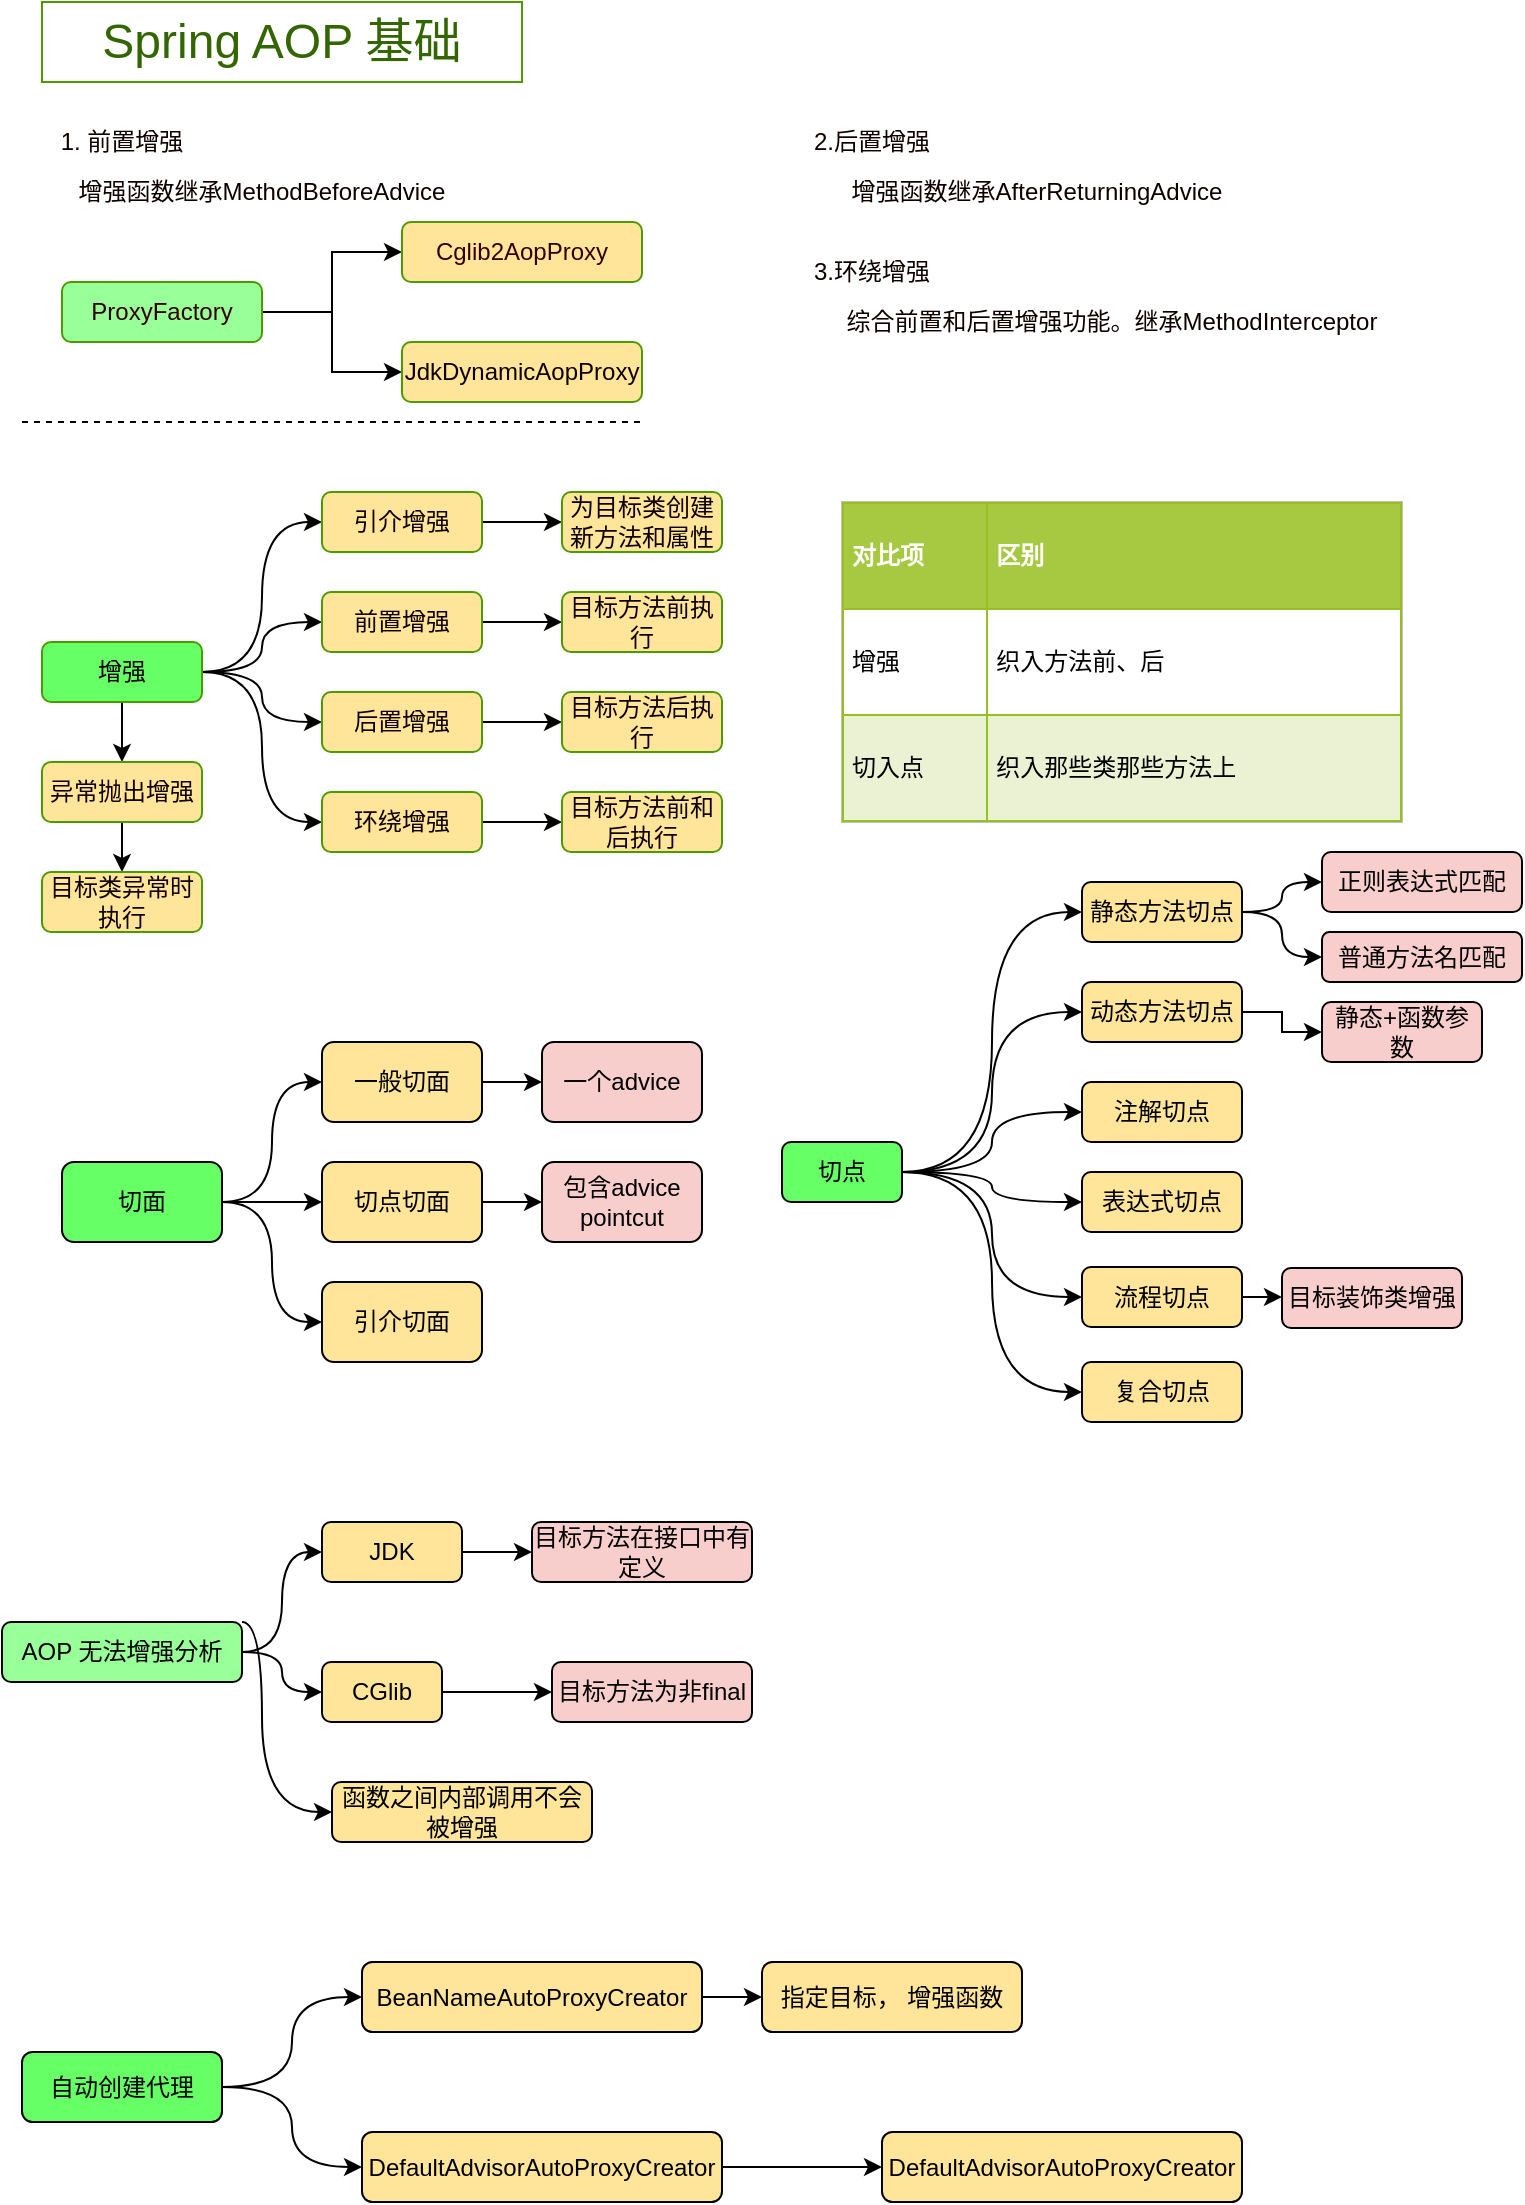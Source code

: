 <mxfile version="10.6.0" type="github"><diagram id="D3VJbLMwbs9eAdyJ0jNh" name="Ã§Â¬Â¬ 1 Ã©Â¡Âµ"><mxGraphModel dx="906" dy="471" grid="1" gridSize="10" guides="1" tooltips="1" connect="1" arrows="1" fold="1" page="1" pageScale="1" pageWidth="827" pageHeight="1169" math="0" shadow="0"><root><mxCell id="0"/><mxCell id="1" parent="0"/><mxCell id="JU6JndYQcf1iLGpyS8iY-1" value="&lt;font style=&quot;font-size: 24px&quot;&gt;Spring AOP 基础&lt;/font&gt;" style="text;html=1;strokeColor=#4D9900;fillColor=none;align=center;verticalAlign=middle;whiteSpace=wrap;rounded=0;fontColor=#336600;" parent="1" vertex="1"><mxGeometry x="30" y="10" width="240" height="40" as="geometry"/></mxCell><mxCell id="JU6JndYQcf1iLGpyS8iY-4" value="" style="edgeStyle=orthogonalEdgeStyle;rounded=0;orthogonalLoop=1;jettySize=auto;html=1;fontColor=#336600;entryX=0;entryY=0.5;entryDx=0;entryDy=0;" parent="1" source="JU6JndYQcf1iLGpyS8iY-2" target="JU6JndYQcf1iLGpyS8iY-3" edge="1"><mxGeometry relative="1" as="geometry"/></mxCell><mxCell id="JU6JndYQcf1iLGpyS8iY-6" value="" style="edgeStyle=orthogonalEdgeStyle;rounded=0;orthogonalLoop=1;jettySize=auto;html=1;fontColor=#336600;" parent="1" source="JU6JndYQcf1iLGpyS8iY-2" target="JU6JndYQcf1iLGpyS8iY-5" edge="1"><mxGeometry relative="1" as="geometry"/></mxCell><mxCell id="JU6JndYQcf1iLGpyS8iY-2" value="ProxyFactory" style="rounded=1;whiteSpace=wrap;html=1;strokeColor=#4D9900;fontColor=#330000;fillColor=#99FF99;" parent="1" vertex="1"><mxGeometry x="40" y="150" width="100" height="30" as="geometry"/></mxCell><mxCell id="JU6JndYQcf1iLGpyS8iY-5" value="JdkDynamicAopProxy" style="rounded=1;whiteSpace=wrap;html=1;strokeColor=#4D9900;fontColor=#0F0000;fillColor=#FFE599;" parent="1" vertex="1"><mxGeometry x="210" y="180" width="120" height="30" as="geometry"/></mxCell><mxCell id="JU6JndYQcf1iLGpyS8iY-3" value="Cglib2AopProxy" style="rounded=1;whiteSpace=wrap;html=1;strokeColor=#4D9900;fontColor=#330000;fillColor=#FFE599;" parent="1" vertex="1"><mxGeometry x="210" y="120" width="120" height="30" as="geometry"/></mxCell><mxCell id="JU6JndYQcf1iLGpyS8iY-7" value="1. 前置增强" style="text;html=1;strokeColor=none;fillColor=none;align=center;verticalAlign=middle;whiteSpace=wrap;rounded=0;fontColor=#0F0000;" parent="1" vertex="1"><mxGeometry x="30" y="70" width="80" height="20" as="geometry"/></mxCell><mxCell id="JU6JndYQcf1iLGpyS8iY-10" value="增强函数继承MethodBeforeAdvice" style="text;html=1;strokeColor=none;fillColor=none;align=center;verticalAlign=middle;whiteSpace=wrap;rounded=0;fontColor=#0F0000;" parent="1" vertex="1"><mxGeometry x="40" y="95" width="200" height="20" as="geometry"/></mxCell><mxCell id="JU6JndYQcf1iLGpyS8iY-11" value="2.后置增强" style="text;html=1;strokeColor=none;fillColor=none;align=center;verticalAlign=middle;whiteSpace=wrap;rounded=0;fontColor=#0F0000;" parent="1" vertex="1"><mxGeometry x="410" y="70" width="70" height="20" as="geometry"/></mxCell><mxCell id="JU6JndYQcf1iLGpyS8iY-12" value="增强函数继承AfterReturningAdvice" style="text;html=1;strokeColor=none;fillColor=none;align=center;verticalAlign=middle;whiteSpace=wrap;rounded=0;fontColor=#0F0000;" parent="1" vertex="1"><mxGeometry x="425" y="95" width="205" height="20" as="geometry"/></mxCell><mxCell id="JU6JndYQcf1iLGpyS8iY-13" value="3.环绕增强" style="text;html=1;strokeColor=none;fillColor=none;align=center;verticalAlign=middle;whiteSpace=wrap;rounded=0;fontColor=#0F0000;" parent="1" vertex="1"><mxGeometry x="410" y="135" width="70" height="20" as="geometry"/></mxCell><mxCell id="JU6JndYQcf1iLGpyS8iY-14" value="综合前置和后置增强功能。继承MethodInterceptor" style="text;html=1;strokeColor=none;fillColor=none;align=center;verticalAlign=middle;whiteSpace=wrap;rounded=0;fontColor=#0F0000;" parent="1" vertex="1"><mxGeometry x="430" y="160" width="270" height="20" as="geometry"/></mxCell><mxCell id="JU6JndYQcf1iLGpyS8iY-18" value="" style="edgeStyle=orthogonalEdgeStyle;rounded=0;orthogonalLoop=1;jettySize=auto;html=1;fontColor=#0F0000;entryX=0;entryY=0.5;entryDx=0;entryDy=0;curved=1;" parent="1" source="JU6JndYQcf1iLGpyS8iY-16" target="JU6JndYQcf1iLGpyS8iY-17" edge="1"><mxGeometry relative="1" as="geometry"/></mxCell><mxCell id="JU6JndYQcf1iLGpyS8iY-20" value="" style="edgeStyle=orthogonalEdgeStyle;rounded=0;orthogonalLoop=1;jettySize=auto;html=1;fontColor=#0F0000;curved=1;" parent="1" source="JU6JndYQcf1iLGpyS8iY-16" target="JU6JndYQcf1iLGpyS8iY-19" edge="1"><mxGeometry relative="1" as="geometry"/></mxCell><mxCell id="JU6JndYQcf1iLGpyS8iY-22" value="" style="edgeStyle=orthogonalEdgeStyle;rounded=0;orthogonalLoop=1;jettySize=auto;html=1;fontColor=#0F0000;entryX=0;entryY=0.5;entryDx=0;entryDy=0;curved=1;" parent="1" source="JU6JndYQcf1iLGpyS8iY-16" target="JU6JndYQcf1iLGpyS8iY-21" edge="1"><mxGeometry relative="1" as="geometry"/></mxCell><mxCell id="JU6JndYQcf1iLGpyS8iY-24" value="" style="edgeStyle=orthogonalEdgeStyle;rounded=0;orthogonalLoop=1;jettySize=auto;html=1;fontColor=#0F0000;" parent="1" source="JU6JndYQcf1iLGpyS8iY-16" target="JU6JndYQcf1iLGpyS8iY-23" edge="1"><mxGeometry relative="1" as="geometry"/></mxCell><mxCell id="JU6JndYQcf1iLGpyS8iY-29" style="edgeStyle=orthogonalEdgeStyle;curved=1;rounded=0;orthogonalLoop=1;jettySize=auto;html=1;entryX=0;entryY=0.5;entryDx=0;entryDy=0;fontColor=#0F0000;" parent="1" source="JU6JndYQcf1iLGpyS8iY-16" target="JU6JndYQcf1iLGpyS8iY-25" edge="1"><mxGeometry relative="1" as="geometry"/></mxCell><mxCell id="JU6JndYQcf1iLGpyS8iY-16" value="增强" style="rounded=1;whiteSpace=wrap;html=1;strokeColor=#4D9900;fontColor=#0F0000;fillColor=#66FF66;" parent="1" vertex="1"><mxGeometry x="30" y="330" width="80" height="30" as="geometry"/></mxCell><mxCell id="JU6JndYQcf1iLGpyS8iY-31" value="" style="edgeStyle=orthogonalEdgeStyle;curved=1;rounded=0;orthogonalLoop=1;jettySize=auto;html=1;fontColor=#0F0000;" parent="1" source="JU6JndYQcf1iLGpyS8iY-25" target="JU6JndYQcf1iLGpyS8iY-30" edge="1"><mxGeometry relative="1" as="geometry"/></mxCell><mxCell id="JU6JndYQcf1iLGpyS8iY-25" value="引介增强" style="rounded=1;whiteSpace=wrap;html=1;strokeColor=#4D9900;fontColor=#0F0000;fillColor=#FFE599;" parent="1" vertex="1"><mxGeometry x="170" y="255" width="80" height="30" as="geometry"/></mxCell><mxCell id="JU6JndYQcf1iLGpyS8iY-30" value="为目标类创建新方法和属性" style="rounded=1;whiteSpace=wrap;html=1;strokeColor=#4D9900;fontColor=#0F0000;fillColor=#FFE599;" parent="1" vertex="1"><mxGeometry x="290" y="255" width="80" height="30" as="geometry"/></mxCell><mxCell id="JU6JndYQcf1iLGpyS8iY-39" value="" style="edgeStyle=orthogonalEdgeStyle;curved=1;rounded=0;orthogonalLoop=1;jettySize=auto;html=1;fontColor=#0F0000;" parent="1" source="JU6JndYQcf1iLGpyS8iY-23" target="JU6JndYQcf1iLGpyS8iY-38" edge="1"><mxGeometry relative="1" as="geometry"/></mxCell><mxCell id="JU6JndYQcf1iLGpyS8iY-23" value="异常抛出增强" style="rounded=1;whiteSpace=wrap;html=1;strokeColor=#4D9900;fontColor=#0F0000;fillColor=#FFE599;" parent="1" vertex="1"><mxGeometry x="30" y="390" width="80" height="30" as="geometry"/></mxCell><mxCell id="JU6JndYQcf1iLGpyS8iY-38" value="目标类异常时执行" style="rounded=1;whiteSpace=wrap;html=1;strokeColor=#4D9900;fontColor=#0F0000;fillColor=#FFE599;" parent="1" vertex="1"><mxGeometry x="30" y="445" width="80" height="30" as="geometry"/></mxCell><mxCell id="JU6JndYQcf1iLGpyS8iY-37" value="" style="edgeStyle=orthogonalEdgeStyle;curved=1;rounded=0;orthogonalLoop=1;jettySize=auto;html=1;fontColor=#0F0000;" parent="1" source="JU6JndYQcf1iLGpyS8iY-21" target="JU6JndYQcf1iLGpyS8iY-36" edge="1"><mxGeometry relative="1" as="geometry"/></mxCell><mxCell id="JU6JndYQcf1iLGpyS8iY-21" value="环绕增强" style="rounded=1;whiteSpace=wrap;html=1;strokeColor=#4D9900;fontColor=#0F0000;fillColor=#FFE599;" parent="1" vertex="1"><mxGeometry x="170" y="405" width="80" height="30" as="geometry"/></mxCell><mxCell id="JU6JndYQcf1iLGpyS8iY-36" value="目标方法前和后执行" style="rounded=1;whiteSpace=wrap;html=1;strokeColor=#4D9900;fontColor=#0F0000;fillColor=#FFE599;" parent="1" vertex="1"><mxGeometry x="290" y="405" width="80" height="30" as="geometry"/></mxCell><mxCell id="JU6JndYQcf1iLGpyS8iY-35" value="" style="edgeStyle=orthogonalEdgeStyle;curved=1;rounded=0;orthogonalLoop=1;jettySize=auto;html=1;fontColor=#0F0000;" parent="1" source="JU6JndYQcf1iLGpyS8iY-19" target="JU6JndYQcf1iLGpyS8iY-34" edge="1"><mxGeometry relative="1" as="geometry"/></mxCell><mxCell id="JU6JndYQcf1iLGpyS8iY-19" value="后置增强" style="rounded=1;whiteSpace=wrap;html=1;strokeColor=#4D9900;fontColor=#0F0000;fillColor=#FFE599;" parent="1" vertex="1"><mxGeometry x="170" y="355" width="80" height="30" as="geometry"/></mxCell><mxCell id="JU6JndYQcf1iLGpyS8iY-34" value="目标方法后执行" style="rounded=1;whiteSpace=wrap;html=1;strokeColor=#4D9900;fontColor=#0F0000;fillColor=#FFE599;" parent="1" vertex="1"><mxGeometry x="290" y="355" width="80" height="30" as="geometry"/></mxCell><mxCell id="JU6JndYQcf1iLGpyS8iY-33" value="" style="edgeStyle=orthogonalEdgeStyle;curved=1;rounded=0;orthogonalLoop=1;jettySize=auto;html=1;fontColor=#0F0000;" parent="1" source="JU6JndYQcf1iLGpyS8iY-17" target="JU6JndYQcf1iLGpyS8iY-32" edge="1"><mxGeometry relative="1" as="geometry"/></mxCell><mxCell id="JU6JndYQcf1iLGpyS8iY-17" value="前置增强" style="rounded=1;whiteSpace=wrap;html=1;strokeColor=#4D9900;fontColor=#0F0000;fillColor=#FFE599;" parent="1" vertex="1"><mxGeometry x="170" y="305" width="80" height="30" as="geometry"/></mxCell><mxCell id="JU6JndYQcf1iLGpyS8iY-32" value="目标方法前执行" style="rounded=1;whiteSpace=wrap;html=1;strokeColor=#4D9900;fontColor=#0F0000;fillColor=#FFE599;" parent="1" vertex="1"><mxGeometry x="290" y="305" width="80" height="30" as="geometry"/></mxCell><mxCell id="JU6JndYQcf1iLGpyS8iY-27" value="" style="endArrow=none;dashed=1;html=1;fontColor=#0F0000;" parent="1" edge="1"><mxGeometry width="50" height="50" relative="1" as="geometry"><mxPoint x="20" y="220" as="sourcePoint"/><mxPoint x="330" y="220" as="targetPoint"/></mxGeometry></mxCell><mxCell id="vt8EZ_2h5pUsrxNp-R87-1" value="&lt;table border=&quot;1&quot; width=&quot;100%&quot; cellpadding=&quot;4&quot; style=&quot;width: 100% ; height: 100% ; border-collapse: collapse&quot;&gt;&lt;tbody&gt;&lt;tr style=&quot;background-color: #a7c942 ; color: #ffffff ; border: 1px solid #98bf21&quot;&gt;&lt;th align=&quot;left&quot;&gt;对比项&lt;/th&gt;&lt;th align=&quot;left&quot;&gt;区别&lt;/th&gt;&lt;/tr&gt;&lt;tr style=&quot;border: 1px solid #98bf21&quot;&gt;&lt;td&gt;增强&lt;/td&gt;&lt;td&gt;织入方法前、后&lt;/td&gt;&lt;/tr&gt;&lt;tr style=&quot;background-color: #eaf2d3 ; border: 1px solid #98bf21&quot;&gt;&lt;td&gt;切入点&lt;/td&gt;&lt;td&gt;织入那些类那些方法上&lt;/td&gt;&lt;/tr&gt;&lt;/tbody&gt;&lt;/table&gt;" style="text;html=1;strokeColor=#c0c0c0;fillColor=#ffffff;overflow=fill;rounded=0;" parent="1" vertex="1"><mxGeometry x="430" y="260" width="280" height="160" as="geometry"/></mxCell><mxCell id="vt8EZ_2h5pUsrxNp-R87-4" value="" style="edgeStyle=orthogonalEdgeStyle;rounded=0;orthogonalLoop=1;jettySize=auto;html=1;entryX=0;entryY=0.5;entryDx=0;entryDy=0;curved=1;" parent="1" source="vt8EZ_2h5pUsrxNp-R87-2" target="vt8EZ_2h5pUsrxNp-R87-3" edge="1"><mxGeometry relative="1" as="geometry"/></mxCell><mxCell id="vt8EZ_2h5pUsrxNp-R87-6" value="" style="edgeStyle=orthogonalEdgeStyle;rounded=0;orthogonalLoop=1;jettySize=auto;html=1;" parent="1" source="vt8EZ_2h5pUsrxNp-R87-2" target="vt8EZ_2h5pUsrxNp-R87-5" edge="1"><mxGeometry relative="1" as="geometry"/></mxCell><mxCell id="vt8EZ_2h5pUsrxNp-R87-8" value="" style="edgeStyle=orthogonalEdgeStyle;rounded=0;orthogonalLoop=1;jettySize=auto;html=1;curved=1;entryX=0;entryY=0.5;entryDx=0;entryDy=0;" parent="1" source="vt8EZ_2h5pUsrxNp-R87-2" target="vt8EZ_2h5pUsrxNp-R87-7" edge="1"><mxGeometry relative="1" as="geometry"/></mxCell><mxCell id="vt8EZ_2h5pUsrxNp-R87-2" value="切面" style="rounded=1;whiteSpace=wrap;html=1;fillColor=#66FF66;" parent="1" vertex="1"><mxGeometry x="40" y="590" width="80" height="40" as="geometry"/></mxCell><mxCell id="vt8EZ_2h5pUsrxNp-R87-7" value="引介切面" style="rounded=1;whiteSpace=wrap;html=1;fillColor=#FFE599;" parent="1" vertex="1"><mxGeometry x="170" y="650" width="80" height="40" as="geometry"/></mxCell><mxCell id="vt8EZ_2h5pUsrxNp-R87-12" value="" style="edgeStyle=orthogonalEdgeStyle;curved=1;rounded=0;orthogonalLoop=1;jettySize=auto;html=1;" parent="1" source="vt8EZ_2h5pUsrxNp-R87-5" target="vt8EZ_2h5pUsrxNp-R87-11" edge="1"><mxGeometry relative="1" as="geometry"/></mxCell><mxCell id="vt8EZ_2h5pUsrxNp-R87-5" value="切点切面" style="rounded=1;whiteSpace=wrap;html=1;fillColor=#FFE599;" parent="1" vertex="1"><mxGeometry x="170" y="590" width="80" height="40" as="geometry"/></mxCell><mxCell id="vt8EZ_2h5pUsrxNp-R87-11" value="包含advice pointcut" style="rounded=1;whiteSpace=wrap;html=1;fillColor=#F8CECC;" parent="1" vertex="1"><mxGeometry x="280" y="590" width="80" height="40" as="geometry"/></mxCell><mxCell id="vt8EZ_2h5pUsrxNp-R87-10" value="" style="edgeStyle=orthogonalEdgeStyle;curved=1;rounded=0;orthogonalLoop=1;jettySize=auto;html=1;" parent="1" source="vt8EZ_2h5pUsrxNp-R87-3" target="vt8EZ_2h5pUsrxNp-R87-9" edge="1"><mxGeometry relative="1" as="geometry"/></mxCell><mxCell id="vt8EZ_2h5pUsrxNp-R87-3" value="一般切面" style="rounded=1;whiteSpace=wrap;html=1;fillColor=#FFE599;" parent="1" vertex="1"><mxGeometry x="170" y="530" width="80" height="40" as="geometry"/></mxCell><mxCell id="vt8EZ_2h5pUsrxNp-R87-9" value="一个advice" style="rounded=1;whiteSpace=wrap;html=1;fillColor=#F8CECC;" parent="1" vertex="1"><mxGeometry x="280" y="530" width="80" height="40" as="geometry"/></mxCell><mxCell id="vt8EZ_2h5pUsrxNp-R87-15" value="" style="edgeStyle=orthogonalEdgeStyle;curved=1;rounded=0;orthogonalLoop=1;jettySize=auto;html=1;entryX=0;entryY=0.5;entryDx=0;entryDy=0;" parent="1" source="vt8EZ_2h5pUsrxNp-R87-13" target="vt8EZ_2h5pUsrxNp-R87-14" edge="1"><mxGeometry relative="1" as="geometry"/></mxCell><mxCell id="vt8EZ_2h5pUsrxNp-R87-17" value="" style="edgeStyle=orthogonalEdgeStyle;curved=1;rounded=0;orthogonalLoop=1;jettySize=auto;html=1;entryX=0;entryY=0.5;entryDx=0;entryDy=0;" parent="1" source="vt8EZ_2h5pUsrxNp-R87-13" target="vt8EZ_2h5pUsrxNp-R87-16" edge="1"><mxGeometry relative="1" as="geometry"/></mxCell><mxCell id="vt8EZ_2h5pUsrxNp-R87-19" value="" style="edgeStyle=orthogonalEdgeStyle;curved=1;rounded=0;orthogonalLoop=1;jettySize=auto;html=1;" parent="1" source="vt8EZ_2h5pUsrxNp-R87-13" target="vt8EZ_2h5pUsrxNp-R87-18" edge="1"><mxGeometry relative="1" as="geometry"/></mxCell><mxCell id="vt8EZ_2h5pUsrxNp-R87-21" value="" style="edgeStyle=orthogonalEdgeStyle;curved=1;rounded=0;orthogonalLoop=1;jettySize=auto;html=1;" parent="1" source="vt8EZ_2h5pUsrxNp-R87-13" target="vt8EZ_2h5pUsrxNp-R87-20" edge="1"><mxGeometry relative="1" as="geometry"/></mxCell><mxCell id="vt8EZ_2h5pUsrxNp-R87-25" value="" style="edgeStyle=orthogonalEdgeStyle;curved=1;rounded=0;orthogonalLoop=1;jettySize=auto;html=1;entryX=0;entryY=0.5;entryDx=0;entryDy=0;" parent="1" source="vt8EZ_2h5pUsrxNp-R87-13" target="vt8EZ_2h5pUsrxNp-R87-24" edge="1"><mxGeometry relative="1" as="geometry"/></mxCell><mxCell id="vt8EZ_2h5pUsrxNp-R87-27" value="" style="edgeStyle=orthogonalEdgeStyle;curved=1;rounded=0;orthogonalLoop=1;jettySize=auto;html=1;entryX=0;entryY=0.5;entryDx=0;entryDy=0;" parent="1" source="vt8EZ_2h5pUsrxNp-R87-13" target="vt8EZ_2h5pUsrxNp-R87-26" edge="1"><mxGeometry relative="1" as="geometry"/></mxCell><mxCell id="vt8EZ_2h5pUsrxNp-R87-13" value="切点" style="rounded=1;whiteSpace=wrap;html=1;fillColor=#66FF66;" parent="1" vertex="1"><mxGeometry x="400" y="580" width="60" height="30" as="geometry"/></mxCell><mxCell id="vt8EZ_2h5pUsrxNp-R87-26" value="复合切点" style="rounded=1;whiteSpace=wrap;html=1;align=center;fillColor=#FFE599;" parent="1" vertex="1"><mxGeometry x="550" y="690" width="80" height="30" as="geometry"/></mxCell><mxCell id="CK8BKWe_JCry8cCrBHvD-4" value="" style="edgeStyle=orthogonalEdgeStyle;rounded=0;orthogonalLoop=1;jettySize=auto;html=1;fillColor=#FFE599;" edge="1" parent="1" source="vt8EZ_2h5pUsrxNp-R87-24" target="CK8BKWe_JCry8cCrBHvD-3"><mxGeometry relative="1" as="geometry"/></mxCell><mxCell id="vt8EZ_2h5pUsrxNp-R87-24" value="流程切点" style="rounded=1;whiteSpace=wrap;html=1;align=center;fillColor=#FFE599;" parent="1" vertex="1"><mxGeometry x="550" y="642.5" width="80" height="30" as="geometry"/></mxCell><mxCell id="CK8BKWe_JCry8cCrBHvD-3" value="目标装饰类增强" style="rounded=1;whiteSpace=wrap;html=1;align=center;fillColor=#F8CECC;" vertex="1" parent="1"><mxGeometry x="650" y="643" width="90" height="30" as="geometry"/></mxCell><mxCell id="vt8EZ_2h5pUsrxNp-R87-20" value="表达式切点" style="rounded=1;whiteSpace=wrap;html=1;align=center;fillColor=#FFE599;" parent="1" vertex="1"><mxGeometry x="550" y="595" width="80" height="30" as="geometry"/></mxCell><mxCell id="vt8EZ_2h5pUsrxNp-R87-18" value="&lt;div style=&quot;text-align: left&quot;&gt;&lt;span&gt;注解切点&lt;/span&gt;&lt;/div&gt;" style="rounded=1;whiteSpace=wrap;html=1;align=center;fillColor=#FFE599;" parent="1" vertex="1"><mxGeometry x="550" y="550" width="80" height="30" as="geometry"/></mxCell><mxCell id="CK8BKWe_JCry8cCrBHvD-2" value="" style="edgeStyle=orthogonalEdgeStyle;rounded=0;orthogonalLoop=1;jettySize=auto;html=1;" edge="1" parent="1" source="vt8EZ_2h5pUsrxNp-R87-16" target="CK8BKWe_JCry8cCrBHvD-1"><mxGeometry relative="1" as="geometry"/></mxCell><mxCell id="vt8EZ_2h5pUsrxNp-R87-16" value="动态方法切点" style="rounded=1;whiteSpace=wrap;html=1;align=center;fillColor=#FFE599;" parent="1" vertex="1"><mxGeometry x="550" y="500" width="80" height="30" as="geometry"/></mxCell><mxCell id="CK8BKWe_JCry8cCrBHvD-1" value="静态+函数参数" style="rounded=1;whiteSpace=wrap;html=1;align=center;fillColor=#F8CECC;" vertex="1" parent="1"><mxGeometry x="670" y="510" width="80" height="30" as="geometry"/></mxCell><mxCell id="vt8EZ_2h5pUsrxNp-R87-29" value="" style="edgeStyle=orthogonalEdgeStyle;curved=1;rounded=0;orthogonalLoop=1;jettySize=auto;html=1;" parent="1" source="vt8EZ_2h5pUsrxNp-R87-14" target="vt8EZ_2h5pUsrxNp-R87-28" edge="1"><mxGeometry relative="1" as="geometry"/></mxCell><mxCell id="vt8EZ_2h5pUsrxNp-R87-33" style="edgeStyle=orthogonalEdgeStyle;curved=1;rounded=0;orthogonalLoop=1;jettySize=auto;html=1;" parent="1" source="vt8EZ_2h5pUsrxNp-R87-14" target="vt8EZ_2h5pUsrxNp-R87-32" edge="1"><mxGeometry relative="1" as="geometry"/></mxCell><mxCell id="vt8EZ_2h5pUsrxNp-R87-14" value="静态方法切点" style="rounded=1;whiteSpace=wrap;html=1;align=center;fillColor=#FFE599;" parent="1" vertex="1"><mxGeometry x="550" y="450" width="80" height="30" as="geometry"/></mxCell><mxCell id="vt8EZ_2h5pUsrxNp-R87-28" value="正则表达式匹配" style="rounded=1;whiteSpace=wrap;html=1;align=center;fillColor=#F8CECC;" parent="1" vertex="1"><mxGeometry x="670" y="435" width="100" height="30" as="geometry"/></mxCell><mxCell id="vt8EZ_2h5pUsrxNp-R87-32" value="普通方法名匹配" style="rounded=1;whiteSpace=wrap;html=1;align=center;fillColor=#F8CECC;" parent="1" vertex="1"><mxGeometry x="670" y="475" width="100" height="25" as="geometry"/></mxCell><mxCell id="CK8BKWe_JCry8cCrBHvD-7" value="" style="edgeStyle=orthogonalEdgeStyle;rounded=0;orthogonalLoop=1;jettySize=auto;html=1;entryX=0;entryY=0.5;entryDx=0;entryDy=0;curved=1;" edge="1" parent="1" source="CK8BKWe_JCry8cCrBHvD-5" target="CK8BKWe_JCry8cCrBHvD-6"><mxGeometry relative="1" as="geometry"/></mxCell><mxCell id="CK8BKWe_JCry8cCrBHvD-11" value="" style="edgeStyle=orthogonalEdgeStyle;rounded=0;orthogonalLoop=1;jettySize=auto;html=1;entryX=0;entryY=0.5;entryDx=0;entryDy=0;curved=1;" edge="1" parent="1" source="CK8BKWe_JCry8cCrBHvD-5" target="CK8BKWe_JCry8cCrBHvD-10"><mxGeometry relative="1" as="geometry"/></mxCell><mxCell id="CK8BKWe_JCry8cCrBHvD-15" value="" style="edgeStyle=orthogonalEdgeStyle;curved=1;rounded=0;orthogonalLoop=1;jettySize=auto;html=1;entryX=0;entryY=0.5;entryDx=0;entryDy=0;" edge="1" parent="1" source="CK8BKWe_JCry8cCrBHvD-5" target="CK8BKWe_JCry8cCrBHvD-14"><mxGeometry relative="1" as="geometry"><Array as="points"><mxPoint x="140" y="820"/><mxPoint x="140" y="915"/></Array></mxGeometry></mxCell><mxCell id="CK8BKWe_JCry8cCrBHvD-5" value="AOP 无法增强分析" style="rounded=1;whiteSpace=wrap;html=1;fillColor=#99FF99;" vertex="1" parent="1"><mxGeometry x="10" y="820" width="120" height="30" as="geometry"/></mxCell><mxCell id="CK8BKWe_JCry8cCrBHvD-14" value="函数之间内部调用不会被增强" style="rounded=1;whiteSpace=wrap;html=1;fillColor=#FFE599;" vertex="1" parent="1"><mxGeometry x="175" y="900" width="130" height="30" as="geometry"/></mxCell><mxCell id="CK8BKWe_JCry8cCrBHvD-13" value="" style="edgeStyle=orthogonalEdgeStyle;rounded=0;orthogonalLoop=1;jettySize=auto;html=1;" edge="1" parent="1" source="CK8BKWe_JCry8cCrBHvD-10" target="CK8BKWe_JCry8cCrBHvD-12"><mxGeometry relative="1" as="geometry"/></mxCell><mxCell id="CK8BKWe_JCry8cCrBHvD-10" value="CGlib" style="rounded=1;whiteSpace=wrap;html=1;shadow=0;fillColor=#FFE599;" vertex="1" parent="1"><mxGeometry x="170" y="840" width="60" height="30" as="geometry"/></mxCell><mxCell id="CK8BKWe_JCry8cCrBHvD-12" value="目标方法为非final" style="rounded=1;whiteSpace=wrap;html=1;fillColor=#F8CECC;" vertex="1" parent="1"><mxGeometry x="285" y="840" width="100" height="30" as="geometry"/></mxCell><mxCell id="CK8BKWe_JCry8cCrBHvD-9" value="" style="edgeStyle=orthogonalEdgeStyle;rounded=0;orthogonalLoop=1;jettySize=auto;html=1;" edge="1" parent="1" source="CK8BKWe_JCry8cCrBHvD-6" target="CK8BKWe_JCry8cCrBHvD-8"><mxGeometry relative="1" as="geometry"/></mxCell><mxCell id="CK8BKWe_JCry8cCrBHvD-6" value="JDK" style="rounded=1;whiteSpace=wrap;html=1;shadow=0;fillColor=#FFE599;" vertex="1" parent="1"><mxGeometry x="170" y="770" width="70" height="30" as="geometry"/></mxCell><mxCell id="CK8BKWe_JCry8cCrBHvD-8" value="目标方法在接口中有定义" style="rounded=1;whiteSpace=wrap;html=1;fillColor=#F8CECC;" vertex="1" parent="1"><mxGeometry x="275" y="770" width="110" height="30" as="geometry"/></mxCell><mxCell id="CK8BKWe_JCry8cCrBHvD-18" value="" style="edgeStyle=orthogonalEdgeStyle;curved=1;rounded=0;orthogonalLoop=1;jettySize=auto;html=1;entryX=0;entryY=0.5;entryDx=0;entryDy=0;" edge="1" parent="1" source="CK8BKWe_JCry8cCrBHvD-16" target="CK8BKWe_JCry8cCrBHvD-17"><mxGeometry relative="1" as="geometry"/></mxCell><mxCell id="CK8BKWe_JCry8cCrBHvD-20" value="" style="edgeStyle=orthogonalEdgeStyle;curved=1;rounded=0;orthogonalLoop=1;jettySize=auto;html=1;entryX=0;entryY=0.5;entryDx=0;entryDy=0;" edge="1" parent="1" source="CK8BKWe_JCry8cCrBHvD-16" target="CK8BKWe_JCry8cCrBHvD-19"><mxGeometry relative="1" as="geometry"/></mxCell><mxCell id="CK8BKWe_JCry8cCrBHvD-16" value="自动创建代理" style="rounded=1;whiteSpace=wrap;html=1;fillColor=#66FF66;" vertex="1" parent="1"><mxGeometry x="20" y="1035" width="100" height="35" as="geometry"/></mxCell><mxCell id="CK8BKWe_JCry8cCrBHvD-25" value="" style="edgeStyle=orthogonalEdgeStyle;curved=1;rounded=0;orthogonalLoop=1;jettySize=auto;html=1;fillColor=#FFE599;" edge="1" parent="1" source="CK8BKWe_JCry8cCrBHvD-19" target="CK8BKWe_JCry8cCrBHvD-24"><mxGeometry relative="1" as="geometry"/></mxCell><mxCell id="CK8BKWe_JCry8cCrBHvD-19" value="DefaultAdvisorAutoProxyCreator" style="rounded=1;whiteSpace=wrap;html=1;fillColor=#FFE599;" vertex="1" parent="1"><mxGeometry x="190" y="1075" width="180" height="35" as="geometry"/></mxCell><mxCell id="CK8BKWe_JCry8cCrBHvD-24" value="DefaultAdvisorAutoProxyCreator" style="rounded=1;whiteSpace=wrap;html=1;fillColor=#FFE599;" vertex="1" parent="1"><mxGeometry x="450" y="1075" width="180" height="35" as="geometry"/></mxCell><mxCell id="CK8BKWe_JCry8cCrBHvD-23" value="" style="edgeStyle=orthogonalEdgeStyle;curved=1;rounded=0;orthogonalLoop=1;jettySize=auto;html=1;fillColor=#FFE599;" edge="1" parent="1" source="CK8BKWe_JCry8cCrBHvD-17" target="CK8BKWe_JCry8cCrBHvD-22"><mxGeometry relative="1" as="geometry"/></mxCell><mxCell id="CK8BKWe_JCry8cCrBHvD-17" value="BeanNameAutoProxyCreator" style="rounded=1;whiteSpace=wrap;html=1;fillColor=#FFE599;" vertex="1" parent="1"><mxGeometry x="190" y="990" width="170" height="35" as="geometry"/></mxCell><mxCell id="CK8BKWe_JCry8cCrBHvD-22" value="指定目标， 增强函数" style="rounded=1;whiteSpace=wrap;html=1;fillColor=#FFE599;" vertex="1" parent="1"><mxGeometry x="390" y="990" width="130" height="35" as="geometry"/></mxCell></root></mxGraphModel></diagram></mxfile>